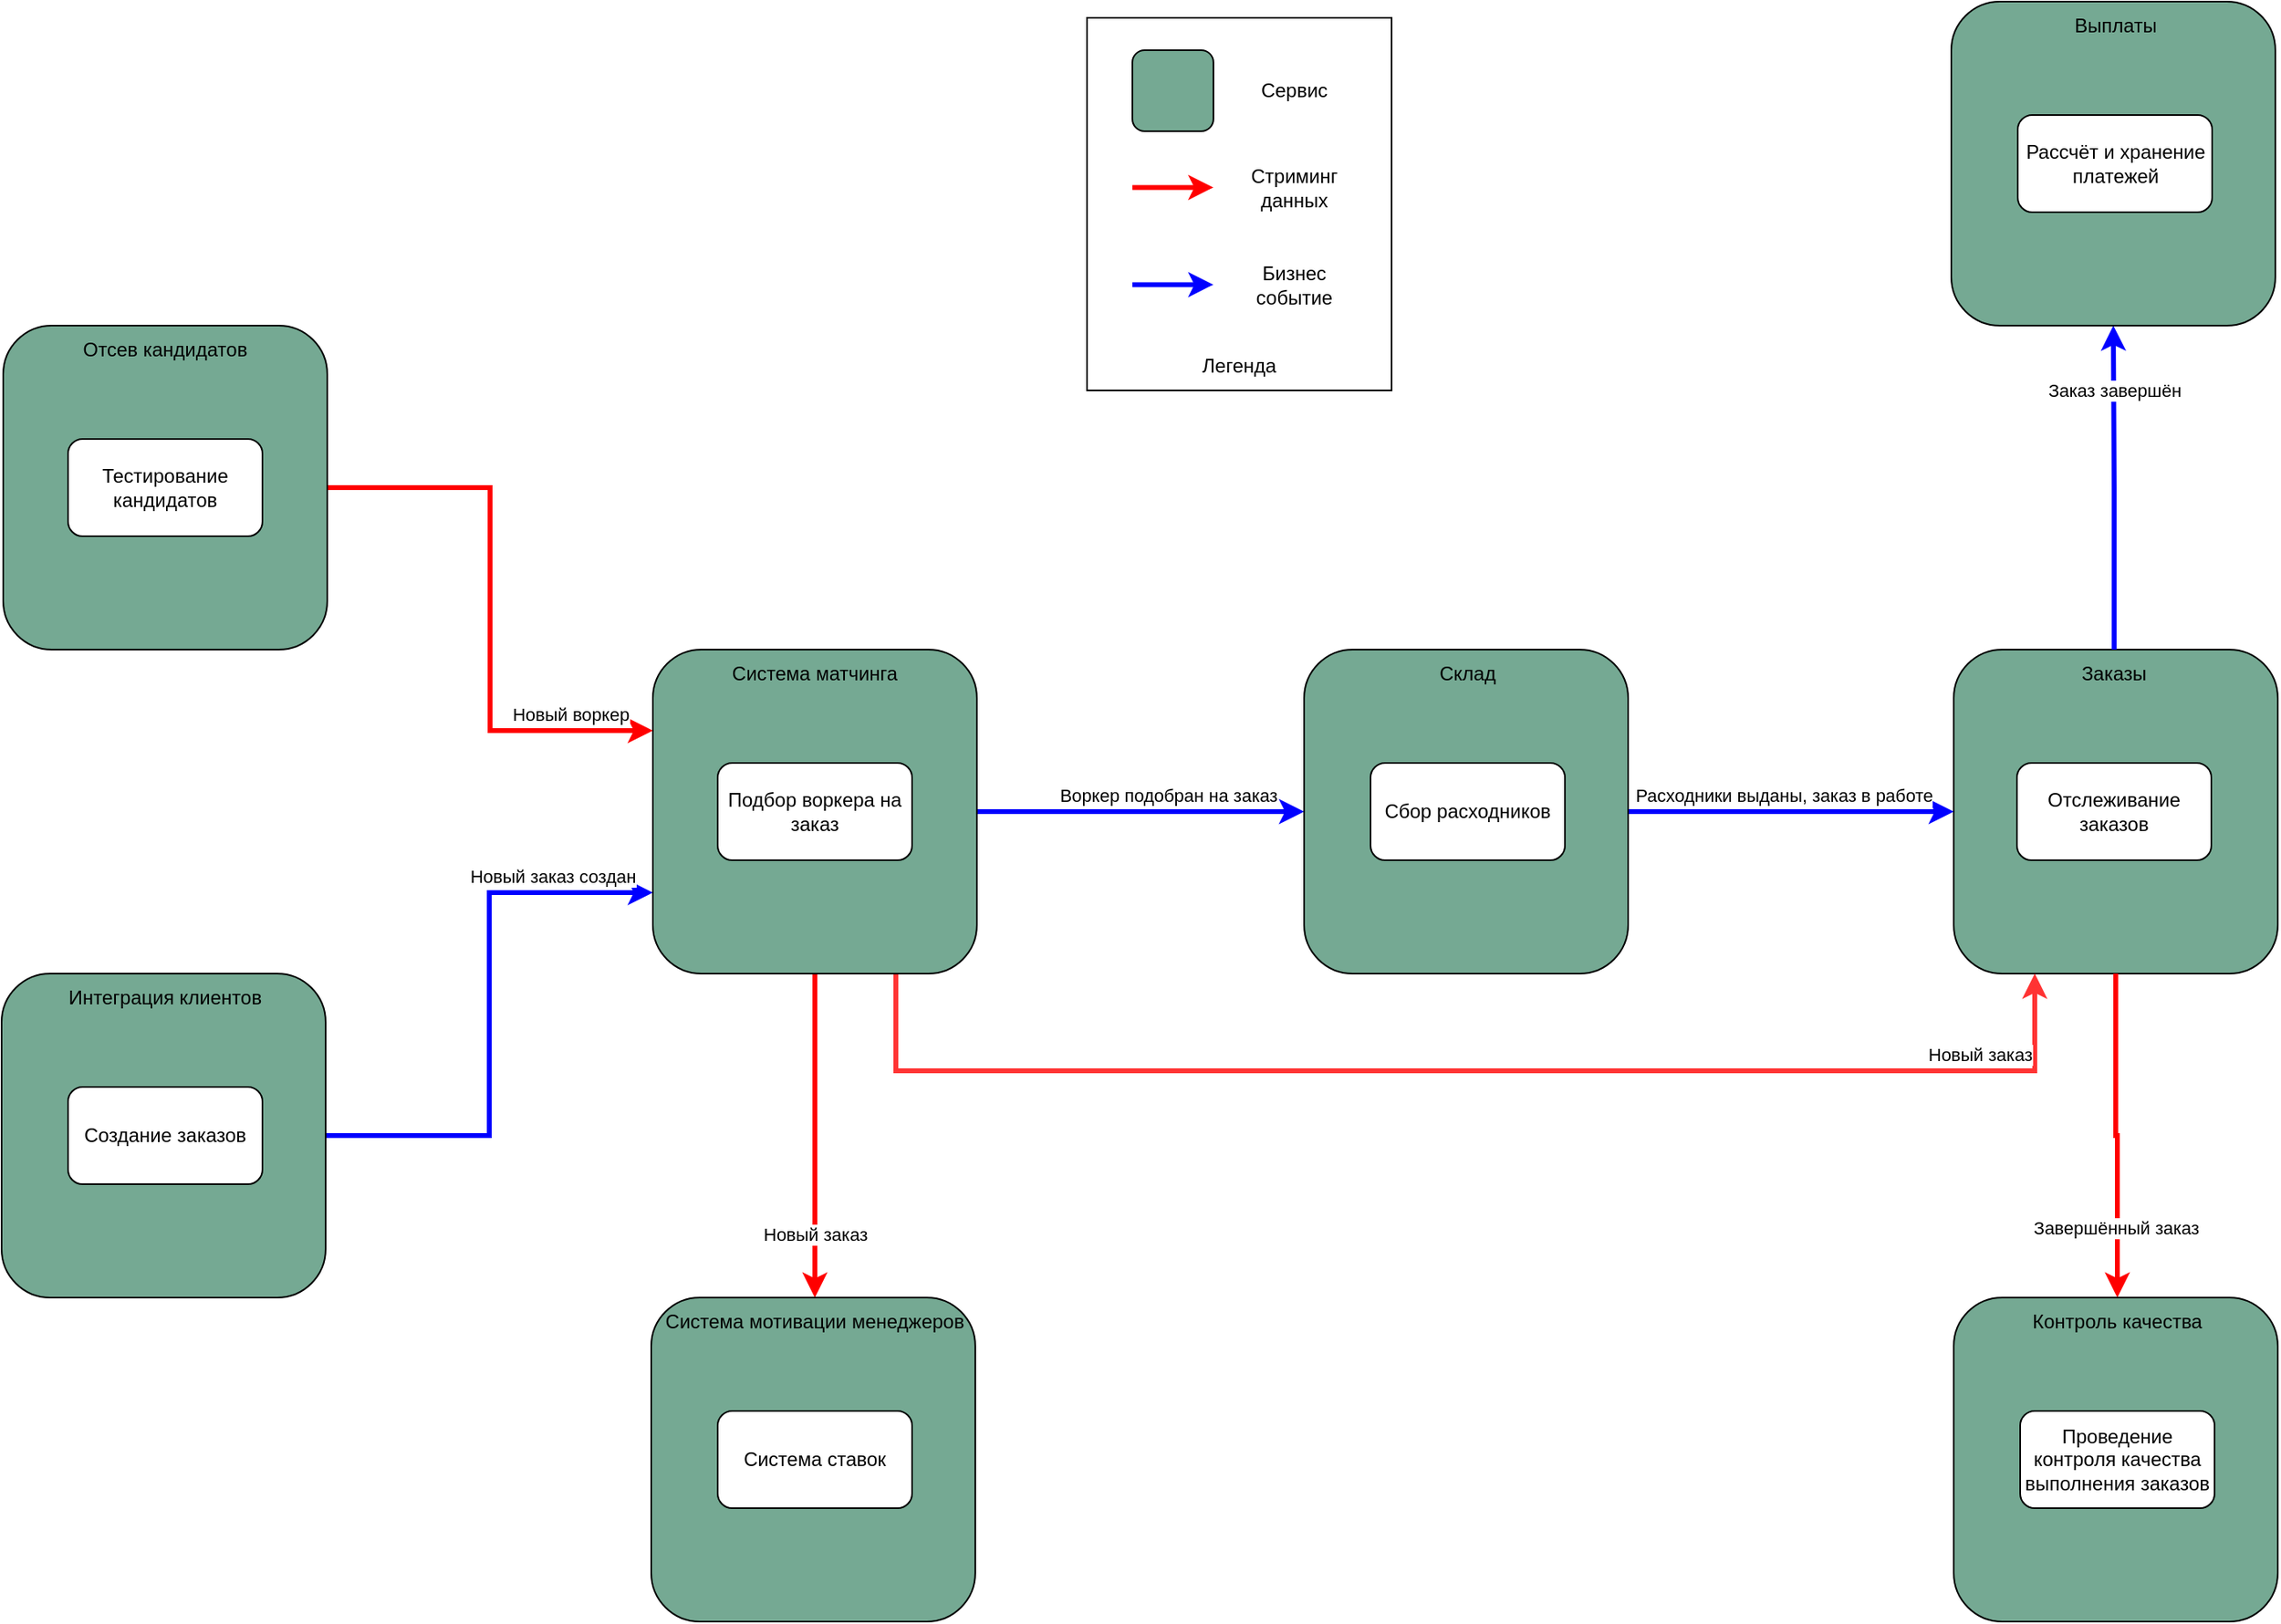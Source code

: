 <mxfile version="22.1.5" type="device">
  <diagram name="Страница — 1" id="fmL7p2WVFnZs40G-6b2U">
    <mxGraphModel dx="2514" dy="2087" grid="1" gridSize="10" guides="1" tooltips="1" connect="1" arrows="1" fold="1" page="1" pageScale="1" pageWidth="827" pageHeight="1169" math="0" shadow="0">
      <root>
        <mxCell id="0" />
        <mxCell id="1" parent="0" />
        <mxCell id="H5QSN2gzvEz_h3kcwUbw-74" value="" style="rounded=1;whiteSpace=wrap;html=1;fillColor=#75A993;" parent="1" vertex="1">
          <mxGeometry x="535" y="200" width="200" height="200" as="geometry" />
        </mxCell>
        <mxCell id="H5QSN2gzvEz_h3kcwUbw-27" style="edgeStyle=orthogonalEdgeStyle;rounded=0;orthogonalLoop=1;jettySize=auto;html=1;entryX=0;entryY=0.75;entryDx=0;entryDy=0;strokeColor=#0000FF;strokeWidth=3;" parent="1" source="H5QSN2gzvEz_h3kcwUbw-15" target="H5QSN2gzvEz_h3kcwUbw-24" edge="1">
          <mxGeometry relative="1" as="geometry" />
        </mxCell>
        <mxCell id="_2y0UiqYgaz5KMIeYv0j-3" value="Новый заказ создан" style="edgeLabel;html=1;align=center;verticalAlign=middle;resizable=0;points=[];" vertex="1" connectable="0" parent="H5QSN2gzvEz_h3kcwUbw-27">
          <mxGeometry x="0.622" y="2" relative="1" as="geometry">
            <mxPoint x="4" y="-8" as="offset" />
          </mxGeometry>
        </mxCell>
        <mxCell id="H5QSN2gzvEz_h3kcwUbw-15" value="" style="rounded=1;whiteSpace=wrap;html=1;fillColor=#75A993;" parent="1" vertex="1">
          <mxGeometry x="-670" y="400" width="200" height="200" as="geometry" />
        </mxCell>
        <mxCell id="H5QSN2gzvEz_h3kcwUbw-16" value="Интеграция клиентов" style="text;html=1;strokeColor=none;fillColor=none;align=center;verticalAlign=middle;whiteSpace=wrap;rounded=0;" parent="1" vertex="1">
          <mxGeometry x="-669" y="400" width="200" height="30" as="geometry" />
        </mxCell>
        <mxCell id="H5QSN2gzvEz_h3kcwUbw-17" value="Создание заказов" style="rounded=1;whiteSpace=wrap;html=1;" parent="1" vertex="1">
          <mxGeometry x="-629" y="470" width="120" height="60" as="geometry" />
        </mxCell>
        <mxCell id="H5QSN2gzvEz_h3kcwUbw-73" style="edgeStyle=orthogonalEdgeStyle;rounded=0;orthogonalLoop=1;jettySize=auto;html=1;entryX=0.5;entryY=0;entryDx=0;entryDy=0;exitX=0.5;exitY=1;exitDx=0;exitDy=0;strokeWidth=3;strokeColor=#FF0000;" parent="1" source="H5QSN2gzvEz_h3kcwUbw-74" target="H5QSN2gzvEz_h3kcwUbw-71" edge="1">
          <mxGeometry relative="1" as="geometry">
            <mxPoint x="636" y="400" as="sourcePoint" />
          </mxGeometry>
        </mxCell>
        <mxCell id="_2y0UiqYgaz5KMIeYv0j-9" value="Завершённый заказ" style="edgeLabel;html=1;align=center;verticalAlign=middle;resizable=0;points=[];" vertex="1" connectable="0" parent="H5QSN2gzvEz_h3kcwUbw-73">
          <mxGeometry x="0.571" y="-1" relative="1" as="geometry">
            <mxPoint as="offset" />
          </mxGeometry>
        </mxCell>
        <mxCell id="H5QSN2gzvEz_h3kcwUbw-66" style="edgeStyle=orthogonalEdgeStyle;rounded=0;orthogonalLoop=1;jettySize=auto;html=1;entryX=0.5;entryY=1;entryDx=0;entryDy=0;strokeWidth=3;strokeColor=#0000FF;" parent="1" source="H5QSN2gzvEz_h3kcwUbw-22" target="H5QSN2gzvEz_h3kcwUbw-63" edge="1">
          <mxGeometry relative="1" as="geometry" />
        </mxCell>
        <mxCell id="_2y0UiqYgaz5KMIeYv0j-10" value="Заказ завершён" style="edgeLabel;html=1;align=center;verticalAlign=middle;resizable=0;points=[];" vertex="1" connectable="0" parent="H5QSN2gzvEz_h3kcwUbw-66">
          <mxGeometry x="0.599" relative="1" as="geometry">
            <mxPoint as="offset" />
          </mxGeometry>
        </mxCell>
        <mxCell id="H5QSN2gzvEz_h3kcwUbw-22" value="Заказы" style="text;html=1;strokeColor=none;fillColor=none;align=center;verticalAlign=middle;whiteSpace=wrap;rounded=0;" parent="1" vertex="1">
          <mxGeometry x="534" y="200" width="200" height="30" as="geometry" />
        </mxCell>
        <mxCell id="H5QSN2gzvEz_h3kcwUbw-23" value="Отслеживание заказов" style="rounded=1;whiteSpace=wrap;html=1;" parent="1" vertex="1">
          <mxGeometry x="574" y="270" width="120" height="60" as="geometry" />
        </mxCell>
        <mxCell id="H5QSN2gzvEz_h3kcwUbw-46" style="edgeStyle=orthogonalEdgeStyle;rounded=0;orthogonalLoop=1;jettySize=auto;html=1;entryX=0.5;entryY=0;entryDx=0;entryDy=0;strokeWidth=3;strokeColor=#FF0000;" parent="1" source="H5QSN2gzvEz_h3kcwUbw-24" target="H5QSN2gzvEz_h3kcwUbw-44" edge="1">
          <mxGeometry relative="1" as="geometry" />
        </mxCell>
        <mxCell id="_2y0UiqYgaz5KMIeYv0j-1" value="Новый заказ" style="edgeLabel;html=1;align=center;verticalAlign=middle;resizable=0;points=[];" vertex="1" connectable="0" parent="H5QSN2gzvEz_h3kcwUbw-46">
          <mxGeometry x="0.471" relative="1" as="geometry">
            <mxPoint y="14" as="offset" />
          </mxGeometry>
        </mxCell>
        <mxCell id="H5QSN2gzvEz_h3kcwUbw-57" style="edgeStyle=orthogonalEdgeStyle;rounded=0;orthogonalLoop=1;jettySize=auto;html=1;entryX=0;entryY=0.5;entryDx=0;entryDy=0;strokeWidth=3;strokeColor=#0000FF;" parent="1" source="H5QSN2gzvEz_h3kcwUbw-24" target="H5QSN2gzvEz_h3kcwUbw-51" edge="1">
          <mxGeometry relative="1" as="geometry" />
        </mxCell>
        <mxCell id="_2y0UiqYgaz5KMIeYv0j-5" value="Воркер подобран на заказ" style="edgeLabel;html=1;align=center;verticalAlign=middle;resizable=0;points=[];" vertex="1" connectable="0" parent="H5QSN2gzvEz_h3kcwUbw-57">
          <mxGeometry x="0.454" y="4" relative="1" as="geometry">
            <mxPoint x="-29" y="-6" as="offset" />
          </mxGeometry>
        </mxCell>
        <mxCell id="_2y0UiqYgaz5KMIeYv0j-22" style="edgeStyle=orthogonalEdgeStyle;rounded=0;orthogonalLoop=1;jettySize=auto;html=1;exitX=0.75;exitY=1;exitDx=0;exitDy=0;entryX=0.25;entryY=1;entryDx=0;entryDy=0;strokeWidth=3;strokeColor=#FF3333;" edge="1" parent="1" source="H5QSN2gzvEz_h3kcwUbw-24" target="H5QSN2gzvEz_h3kcwUbw-74">
          <mxGeometry relative="1" as="geometry">
            <Array as="points">
              <mxPoint x="-118" y="460" />
              <mxPoint x="585" y="460" />
            </Array>
          </mxGeometry>
        </mxCell>
        <mxCell id="_2y0UiqYgaz5KMIeYv0j-23" value="Новый заказ" style="edgeLabel;html=1;align=center;verticalAlign=middle;resizable=0;points=[];" vertex="1" connectable="0" parent="_2y0UiqYgaz5KMIeYv0j-22">
          <mxGeometry x="0.748" y="2" relative="1" as="geometry">
            <mxPoint x="9" y="-8" as="offset" />
          </mxGeometry>
        </mxCell>
        <mxCell id="H5QSN2gzvEz_h3kcwUbw-24" value="" style="rounded=1;whiteSpace=wrap;html=1;fillColor=#75A993;" parent="1" vertex="1">
          <mxGeometry x="-268" y="200" width="200" height="200" as="geometry" />
        </mxCell>
        <mxCell id="H5QSN2gzvEz_h3kcwUbw-25" value="Система матчинга" style="text;html=1;strokeColor=none;fillColor=none;align=center;verticalAlign=middle;whiteSpace=wrap;rounded=0;" parent="1" vertex="1">
          <mxGeometry x="-268" y="200" width="200" height="30" as="geometry" />
        </mxCell>
        <mxCell id="H5QSN2gzvEz_h3kcwUbw-26" value="Подбор воркера на заказ" style="rounded=1;whiteSpace=wrap;html=1;" parent="1" vertex="1">
          <mxGeometry x="-228" y="270" width="120" height="60" as="geometry" />
        </mxCell>
        <mxCell id="H5QSN2gzvEz_h3kcwUbw-34" style="edgeStyle=orthogonalEdgeStyle;rounded=0;orthogonalLoop=1;jettySize=auto;html=1;entryX=0;entryY=0.25;entryDx=0;entryDy=0;strokeWidth=3;strokeColor=#FF0000;" parent="1" source="H5QSN2gzvEz_h3kcwUbw-31" target="H5QSN2gzvEz_h3kcwUbw-24" edge="1">
          <mxGeometry relative="1" as="geometry" />
        </mxCell>
        <mxCell id="_2y0UiqYgaz5KMIeYv0j-4" value="Новый воркер" style="edgeLabel;html=1;align=center;verticalAlign=middle;resizable=0;points=[];" vertex="1" connectable="0" parent="H5QSN2gzvEz_h3kcwUbw-34">
          <mxGeometry x="0.536" y="-1" relative="1" as="geometry">
            <mxPoint x="30" y="-11" as="offset" />
          </mxGeometry>
        </mxCell>
        <mxCell id="H5QSN2gzvEz_h3kcwUbw-31" value="" style="rounded=1;whiteSpace=wrap;html=1;fillColor=#75A993;" parent="1" vertex="1">
          <mxGeometry x="-669" width="200" height="200" as="geometry" />
        </mxCell>
        <mxCell id="H5QSN2gzvEz_h3kcwUbw-32" value="Отсев кандидатов" style="text;html=1;strokeColor=none;fillColor=none;align=center;verticalAlign=middle;whiteSpace=wrap;rounded=0;" parent="1" vertex="1">
          <mxGeometry x="-669" width="200" height="30" as="geometry" />
        </mxCell>
        <mxCell id="H5QSN2gzvEz_h3kcwUbw-33" value="Тестирование кандидатов" style="rounded=1;whiteSpace=wrap;html=1;" parent="1" vertex="1">
          <mxGeometry x="-629" y="70" width="120" height="60" as="geometry" />
        </mxCell>
        <mxCell id="H5QSN2gzvEz_h3kcwUbw-43" value="75A993" style="rounded=1;whiteSpace=wrap;html=1;fillColor=#75A993;" parent="1" vertex="1">
          <mxGeometry x="-269" y="600" width="200" height="200" as="geometry" />
        </mxCell>
        <mxCell id="H5QSN2gzvEz_h3kcwUbw-44" value="Система мотивации менеджеров" style="text;html=1;strokeColor=none;fillColor=none;align=center;verticalAlign=middle;whiteSpace=wrap;rounded=0;" parent="1" vertex="1">
          <mxGeometry x="-268" y="600" width="200" height="30" as="geometry" />
        </mxCell>
        <mxCell id="H5QSN2gzvEz_h3kcwUbw-45" value="Система ставок" style="rounded=1;whiteSpace=wrap;html=1;" parent="1" vertex="1">
          <mxGeometry x="-228" y="670" width="120" height="60" as="geometry" />
        </mxCell>
        <mxCell id="_2y0UiqYgaz5KMIeYv0j-6" style="edgeStyle=orthogonalEdgeStyle;rounded=0;orthogonalLoop=1;jettySize=auto;html=1;entryX=0;entryY=0.5;entryDx=0;entryDy=0;strokeWidth=3;strokeColor=#0000FF;" edge="1" parent="1" source="H5QSN2gzvEz_h3kcwUbw-51" target="H5QSN2gzvEz_h3kcwUbw-74">
          <mxGeometry relative="1" as="geometry" />
        </mxCell>
        <mxCell id="_2y0UiqYgaz5KMIeYv0j-7" value="Расходники выданы, заказ в работе" style="edgeLabel;html=1;align=center;verticalAlign=middle;resizable=0;points=[];" vertex="1" connectable="0" parent="_2y0UiqYgaz5KMIeYv0j-6">
          <mxGeometry x="0.549" y="-2" relative="1" as="geometry">
            <mxPoint x="-60" y="-12" as="offset" />
          </mxGeometry>
        </mxCell>
        <mxCell id="H5QSN2gzvEz_h3kcwUbw-51" value="" style="rounded=1;whiteSpace=wrap;html=1;fillColor=#75A993;" parent="1" vertex="1">
          <mxGeometry x="134" y="200" width="200" height="200" as="geometry" />
        </mxCell>
        <mxCell id="H5QSN2gzvEz_h3kcwUbw-52" value="Склад" style="text;html=1;strokeColor=none;fillColor=none;align=center;verticalAlign=middle;whiteSpace=wrap;rounded=0;" parent="1" vertex="1">
          <mxGeometry x="135" y="200" width="200" height="30" as="geometry" />
        </mxCell>
        <mxCell id="H5QSN2gzvEz_h3kcwUbw-53" value="Сбор расходников" style="rounded=1;whiteSpace=wrap;html=1;" parent="1" vertex="1">
          <mxGeometry x="175" y="270" width="120" height="60" as="geometry" />
        </mxCell>
        <mxCell id="H5QSN2gzvEz_h3kcwUbw-63" value="" style="rounded=1;whiteSpace=wrap;html=1;fillColor=#75A993;" parent="1" vertex="1">
          <mxGeometry x="533.5" y="-200" width="200" height="200" as="geometry" />
        </mxCell>
        <mxCell id="H5QSN2gzvEz_h3kcwUbw-64" value="Выплаты" style="text;html=1;strokeColor=none;fillColor=none;align=center;verticalAlign=middle;whiteSpace=wrap;rounded=0;" parent="1" vertex="1">
          <mxGeometry x="534.5" y="-200" width="200" height="30" as="geometry" />
        </mxCell>
        <mxCell id="H5QSN2gzvEz_h3kcwUbw-65" value="Рассчёт и хранение платежей" style="rounded=1;whiteSpace=wrap;html=1;" parent="1" vertex="1">
          <mxGeometry x="574.5" y="-130" width="120" height="60" as="geometry" />
        </mxCell>
        <mxCell id="H5QSN2gzvEz_h3kcwUbw-70" value="" style="rounded=1;whiteSpace=wrap;html=1;fillColor=#75A993;" parent="1" vertex="1">
          <mxGeometry x="535" y="600" width="200" height="200" as="geometry" />
        </mxCell>
        <mxCell id="H5QSN2gzvEz_h3kcwUbw-71" value="Контроль качества" style="text;html=1;strokeColor=none;fillColor=none;align=center;verticalAlign=middle;whiteSpace=wrap;rounded=0;" parent="1" vertex="1">
          <mxGeometry x="536" y="600" width="200" height="30" as="geometry" />
        </mxCell>
        <mxCell id="H5QSN2gzvEz_h3kcwUbw-72" value="Проведение контроля качества выполнения заказов" style="rounded=1;whiteSpace=wrap;html=1;" parent="1" vertex="1">
          <mxGeometry x="576" y="670" width="120" height="60" as="geometry" />
        </mxCell>
        <mxCell id="_2y0UiqYgaz5KMIeYv0j-20" value="" style="group" vertex="1" connectable="0" parent="1">
          <mxGeometry y="-190" width="188" height="230" as="geometry" />
        </mxCell>
        <mxCell id="_2y0UiqYgaz5KMIeYv0j-17" value="" style="rounded=0;whiteSpace=wrap;html=1;" vertex="1" parent="_2y0UiqYgaz5KMIeYv0j-20">
          <mxGeometry width="188" height="230" as="geometry" />
        </mxCell>
        <mxCell id="_2y0UiqYgaz5KMIeYv0j-11" value="" style="rounded=1;whiteSpace=wrap;html=1;fillColor=#75A993;" vertex="1" parent="_2y0UiqYgaz5KMIeYv0j-20">
          <mxGeometry x="28" y="20" width="50" height="50" as="geometry" />
        </mxCell>
        <mxCell id="_2y0UiqYgaz5KMIeYv0j-12" value="Сервис" style="text;html=1;strokeColor=none;fillColor=none;align=center;verticalAlign=middle;whiteSpace=wrap;rounded=0;" vertex="1" parent="_2y0UiqYgaz5KMIeYv0j-20">
          <mxGeometry x="98" y="30" width="60" height="30" as="geometry" />
        </mxCell>
        <mxCell id="_2y0UiqYgaz5KMIeYv0j-13" value="" style="endArrow=classic;html=1;rounded=0;strokeWidth=3;strokeColor=#FF0000;" edge="1" parent="_2y0UiqYgaz5KMIeYv0j-20">
          <mxGeometry width="50" height="50" relative="1" as="geometry">
            <mxPoint x="28" y="104.71" as="sourcePoint" />
            <mxPoint x="78" y="104.71" as="targetPoint" />
          </mxGeometry>
        </mxCell>
        <mxCell id="_2y0UiqYgaz5KMIeYv0j-14" value="Стриминг данных" style="text;html=1;strokeColor=none;fillColor=none;align=center;verticalAlign=middle;whiteSpace=wrap;rounded=0;" vertex="1" parent="_2y0UiqYgaz5KMIeYv0j-20">
          <mxGeometry x="98" y="90" width="60" height="30" as="geometry" />
        </mxCell>
        <mxCell id="_2y0UiqYgaz5KMIeYv0j-15" value="" style="endArrow=classic;html=1;rounded=0;strokeWidth=3;strokeColor=#0000FF;" edge="1" parent="_2y0UiqYgaz5KMIeYv0j-20">
          <mxGeometry width="50" height="50" relative="1" as="geometry">
            <mxPoint x="28" y="164.71" as="sourcePoint" />
            <mxPoint x="78" y="164.71" as="targetPoint" />
          </mxGeometry>
        </mxCell>
        <mxCell id="_2y0UiqYgaz5KMIeYv0j-16" value="Бизнес событие" style="text;html=1;strokeColor=none;fillColor=none;align=center;verticalAlign=middle;whiteSpace=wrap;rounded=0;" vertex="1" parent="_2y0UiqYgaz5KMIeYv0j-20">
          <mxGeometry x="98" y="150" width="60" height="30" as="geometry" />
        </mxCell>
        <mxCell id="_2y0UiqYgaz5KMIeYv0j-18" value="Легенда" style="text;html=1;strokeColor=none;fillColor=none;align=center;verticalAlign=middle;whiteSpace=wrap;rounded=0;" vertex="1" parent="_2y0UiqYgaz5KMIeYv0j-20">
          <mxGeometry y="200" width="188" height="30" as="geometry" />
        </mxCell>
      </root>
    </mxGraphModel>
  </diagram>
</mxfile>
